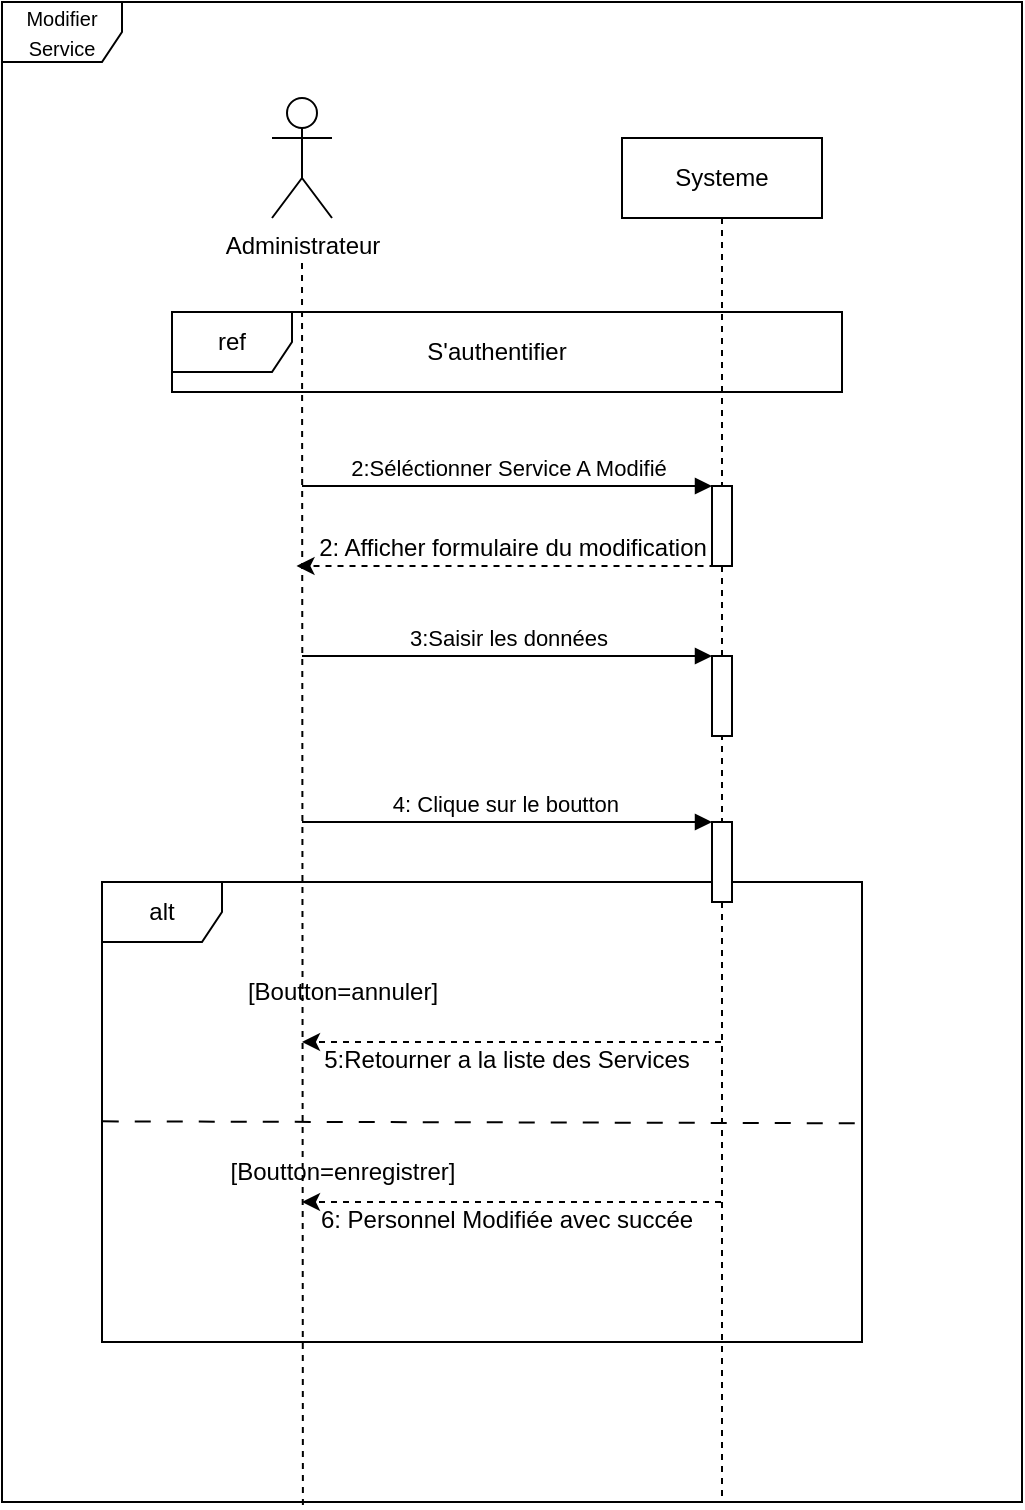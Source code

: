 <mxfile version="26.2.14">
  <diagram name="Page-1" id="2YBvvXClWsGukQMizWep">
    <mxGraphModel dx="2084" dy="1124" grid="1" gridSize="10" guides="1" tooltips="1" connect="1" arrows="1" fold="1" page="1" pageScale="1" pageWidth="850" pageHeight="1100" math="0" shadow="0">
      <root>
        <mxCell id="0" />
        <mxCell id="1" parent="0" />
        <mxCell id="g9K7Qb3Tuhr6ynHx5TsD-39" value="Systeme" style="shape=umlLifeline;perimeter=lifelinePerimeter;whiteSpace=wrap;html=1;container=0;dropTarget=0;collapsible=0;recursiveResize=0;outlineConnect=0;portConstraint=eastwest;newEdgeStyle={&quot;edgeStyle&quot;:&quot;elbowEdgeStyle&quot;,&quot;elbow&quot;:&quot;vertical&quot;,&quot;curved&quot;:0,&quot;rounded&quot;:0};" vertex="1" parent="1">
          <mxGeometry x="740" y="268" width="100" height="682" as="geometry" />
        </mxCell>
        <mxCell id="g9K7Qb3Tuhr6ynHx5TsD-40" value="" style="html=1;points=[];perimeter=orthogonalPerimeter;outlineConnect=0;targetShapes=umlLifeline;portConstraint=eastwest;newEdgeStyle={&quot;edgeStyle&quot;:&quot;elbowEdgeStyle&quot;,&quot;elbow&quot;:&quot;vertical&quot;,&quot;curved&quot;:0,&quot;rounded&quot;:0};" vertex="1" parent="g9K7Qb3Tuhr6ynHx5TsD-39">
          <mxGeometry x="45" y="259" width="10" height="40" as="geometry" />
        </mxCell>
        <mxCell id="g9K7Qb3Tuhr6ynHx5TsD-41" value="3:Saisir les données" style="html=1;verticalAlign=bottom;endArrow=block;edgeStyle=elbowEdgeStyle;elbow=vertical;curved=0;rounded=0;" edge="1" parent="1" target="g9K7Qb3Tuhr6ynHx5TsD-40">
          <mxGeometry relative="1" as="geometry">
            <mxPoint x="580" y="527" as="sourcePoint" />
            <Array as="points">
              <mxPoint x="695" y="527" />
            </Array>
            <mxPoint x="780" y="527" as="targetPoint" />
          </mxGeometry>
        </mxCell>
        <mxCell id="g9K7Qb3Tuhr6ynHx5TsD-42" value="Administrateur" style="shape=umlActor;verticalLabelPosition=bottom;verticalAlign=top;html=1;outlineConnect=0;" vertex="1" parent="1">
          <mxGeometry x="565" y="248" width="30" height="60" as="geometry" />
        </mxCell>
        <mxCell id="g9K7Qb3Tuhr6ynHx5TsD-43" value="" style="endArrow=none;dashed=1;html=1;rounded=0;exitX=0.295;exitY=1.002;exitDx=0;exitDy=0;exitPerimeter=0;" edge="1" parent="1" source="g9K7Qb3Tuhr6ynHx5TsD-46">
          <mxGeometry width="50" height="50" relative="1" as="geometry">
            <mxPoint x="580" y="1121.371" as="sourcePoint" />
            <mxPoint x="580" y="328" as="targetPoint" />
          </mxGeometry>
        </mxCell>
        <mxCell id="g9K7Qb3Tuhr6ynHx5TsD-44" value="ref" style="shape=umlFrame;whiteSpace=wrap;html=1;pointerEvents=0;movable=1;resizable=1;rotatable=1;deletable=1;editable=1;locked=0;connectable=1;" vertex="1" parent="1">
          <mxGeometry x="515" y="355" width="335" height="40" as="geometry" />
        </mxCell>
        <mxCell id="g9K7Qb3Tuhr6ynHx5TsD-45" value="S&#39;authentifier" style="text;html=1;align=center;verticalAlign=middle;resizable=0;points=[];autosize=1;strokeColor=none;fillColor=none;movable=0;rotatable=0;deletable=0;editable=0;locked=1;connectable=0;" vertex="1" parent="1">
          <mxGeometry x="632" y="360" width="90" height="30" as="geometry" />
        </mxCell>
        <mxCell id="g9K7Qb3Tuhr6ynHx5TsD-46" value="&lt;font style=&quot;font-size: 10px;&quot;&gt;Modifier Service&lt;/font&gt;" style="shape=umlFrame;whiteSpace=wrap;html=1;pointerEvents=0;" vertex="1" parent="1">
          <mxGeometry x="430" y="200" width="510" height="750" as="geometry" />
        </mxCell>
        <mxCell id="g9K7Qb3Tuhr6ynHx5TsD-47" value="alt" style="shape=umlFrame;whiteSpace=wrap;html=1;pointerEvents=0;" vertex="1" parent="1">
          <mxGeometry x="480" y="640" width="380" height="230" as="geometry" />
        </mxCell>
        <mxCell id="g9K7Qb3Tuhr6ynHx5TsD-48" value="[Boutton=annuler]" style="text;html=1;align=center;verticalAlign=middle;resizable=0;points=[];autosize=1;strokeColor=none;fillColor=none;" vertex="1" parent="1">
          <mxGeometry x="540" y="680" width="120" height="30" as="geometry" />
        </mxCell>
        <mxCell id="g9K7Qb3Tuhr6ynHx5TsD-49" value="" style="endArrow=classic;html=1;rounded=0;dashed=1;" edge="1" parent="1">
          <mxGeometry width="50" height="50" relative="1" as="geometry">
            <mxPoint x="789.5" y="720" as="sourcePoint" />
            <mxPoint x="580" y="720" as="targetPoint" />
          </mxGeometry>
        </mxCell>
        <mxCell id="g9K7Qb3Tuhr6ynHx5TsD-50" value="5:Retourner a la liste des Services" style="text;html=1;align=center;verticalAlign=middle;resizable=0;points=[];autosize=1;strokeColor=none;fillColor=none;" vertex="1" parent="1">
          <mxGeometry x="577" y="714" width="210" height="30" as="geometry" />
        </mxCell>
        <mxCell id="g9K7Qb3Tuhr6ynHx5TsD-51" value="" style="endArrow=none;dashed=1;html=1;rounded=0;exitX=0.001;exitY=0.416;exitDx=0;exitDy=0;exitPerimeter=0;entryX=1.005;entryY=0.418;entryDx=0;entryDy=0;entryPerimeter=0;dashPattern=8 8;" edge="1" parent="1">
          <mxGeometry width="50" height="50" relative="1" as="geometry">
            <mxPoint x="480.38" y="759.68" as="sourcePoint" />
            <mxPoint x="861.9" y="760.64" as="targetPoint" />
          </mxGeometry>
        </mxCell>
        <mxCell id="g9K7Qb3Tuhr6ynHx5TsD-52" value="" style="html=1;points=[];perimeter=orthogonalPerimeter;outlineConnect=0;targetShapes=umlLifeline;portConstraint=eastwest;newEdgeStyle={&quot;edgeStyle&quot;:&quot;elbowEdgeStyle&quot;,&quot;elbow&quot;:&quot;vertical&quot;,&quot;curved&quot;:0,&quot;rounded&quot;:0};" vertex="1" parent="1">
          <mxGeometry x="785" y="442" width="10" height="40" as="geometry" />
        </mxCell>
        <mxCell id="g9K7Qb3Tuhr6ynHx5TsD-53" value="2:Séléctionner Service A Modifié" style="html=1;verticalAlign=bottom;endArrow=block;edgeStyle=elbowEdgeStyle;elbow=vertical;curved=0;rounded=0;" edge="1" parent="1" target="g9K7Qb3Tuhr6ynHx5TsD-52">
          <mxGeometry relative="1" as="geometry">
            <mxPoint x="580" y="442" as="sourcePoint" />
            <Array as="points">
              <mxPoint x="695" y="442" />
            </Array>
            <mxPoint x="780" y="442" as="targetPoint" />
          </mxGeometry>
        </mxCell>
        <mxCell id="g9K7Qb3Tuhr6ynHx5TsD-54" value="" style="endArrow=classic;html=1;rounded=0;dashed=1;" edge="1" parent="1">
          <mxGeometry width="50" height="50" relative="1" as="geometry">
            <mxPoint x="786.75" y="482" as="sourcePoint" />
            <mxPoint x="577.25" y="482" as="targetPoint" />
          </mxGeometry>
        </mxCell>
        <mxCell id="g9K7Qb3Tuhr6ynHx5TsD-55" value="2: Afficher formulaire du modification" style="text;html=1;align=center;verticalAlign=middle;resizable=0;points=[];autosize=1;strokeColor=none;fillColor=none;" vertex="1" parent="1">
          <mxGeometry x="575" y="458" width="220" height="30" as="geometry" />
        </mxCell>
        <mxCell id="g9K7Qb3Tuhr6ynHx5TsD-56" value="" style="html=1;points=[];perimeter=orthogonalPerimeter;outlineConnect=0;targetShapes=umlLifeline;portConstraint=eastwest;newEdgeStyle={&quot;edgeStyle&quot;:&quot;elbowEdgeStyle&quot;,&quot;elbow&quot;:&quot;vertical&quot;,&quot;curved&quot;:0,&quot;rounded&quot;:0};" vertex="1" parent="1">
          <mxGeometry x="785" y="610" width="10" height="40" as="geometry" />
        </mxCell>
        <mxCell id="g9K7Qb3Tuhr6ynHx5TsD-57" value="4: Clique sur le boutton&amp;nbsp;" style="html=1;verticalAlign=bottom;endArrow=block;edgeStyle=elbowEdgeStyle;elbow=vertical;curved=0;rounded=0;" edge="1" parent="1" target="g9K7Qb3Tuhr6ynHx5TsD-56">
          <mxGeometry relative="1" as="geometry">
            <mxPoint x="580" y="610" as="sourcePoint" />
            <Array as="points">
              <mxPoint x="695" y="610" />
            </Array>
            <mxPoint x="780" y="610" as="targetPoint" />
          </mxGeometry>
        </mxCell>
        <mxCell id="g9K7Qb3Tuhr6ynHx5TsD-58" value="[Boutton=enregistrer]" style="text;html=1;align=center;verticalAlign=middle;resizable=0;points=[];autosize=1;strokeColor=none;fillColor=none;" vertex="1" parent="1">
          <mxGeometry x="530" y="770" width="140" height="30" as="geometry" />
        </mxCell>
        <mxCell id="g9K7Qb3Tuhr6ynHx5TsD-59" value="" style="endArrow=classic;html=1;rounded=0;dashed=1;" edge="1" parent="1">
          <mxGeometry width="50" height="50" relative="1" as="geometry">
            <mxPoint x="789.5" y="800" as="sourcePoint" />
            <mxPoint x="580" y="800" as="targetPoint" />
          </mxGeometry>
        </mxCell>
        <mxCell id="g9K7Qb3Tuhr6ynHx5TsD-60" value="6: Personnel Modifiée avec succée" style="text;html=1;align=center;verticalAlign=middle;resizable=0;points=[];autosize=1;strokeColor=none;fillColor=none;" vertex="1" parent="1">
          <mxGeometry x="577" y="794" width="210" height="30" as="geometry" />
        </mxCell>
      </root>
    </mxGraphModel>
  </diagram>
</mxfile>
